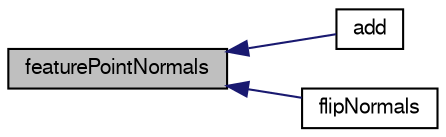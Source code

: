 digraph "featurePointNormals"
{
  bgcolor="transparent";
  edge [fontname="FreeSans",fontsize="10",labelfontname="FreeSans",labelfontsize="10"];
  node [fontname="FreeSans",fontsize="10",shape=record];
  rankdir="LR";
  Node781 [label="featurePointNormals",height=0.2,width=0.4,color="black", fillcolor="grey75", style="filled", fontcolor="black"];
  Node781 -> Node782 [dir="back",color="midnightblue",fontsize="10",style="solid",fontname="FreeSans"];
  Node782 [label="add",height=0.2,width=0.4,color="black",URL="$a21786.html#af07e0aa40a7a71b92a74dd6b77a44ad3",tooltip="Add extendedEdgeMesh. No filtering of duplicates. "];
  Node781 -> Node783 [dir="back",color="midnightblue",fontsize="10",style="solid",fontname="FreeSans"];
  Node783 [label="flipNormals",height=0.2,width=0.4,color="black",URL="$a21786.html#ace7a4ec5b5de12179b1d4194ea408066",tooltip="Flip normals. All concave become convex, all internal external. "];
}
